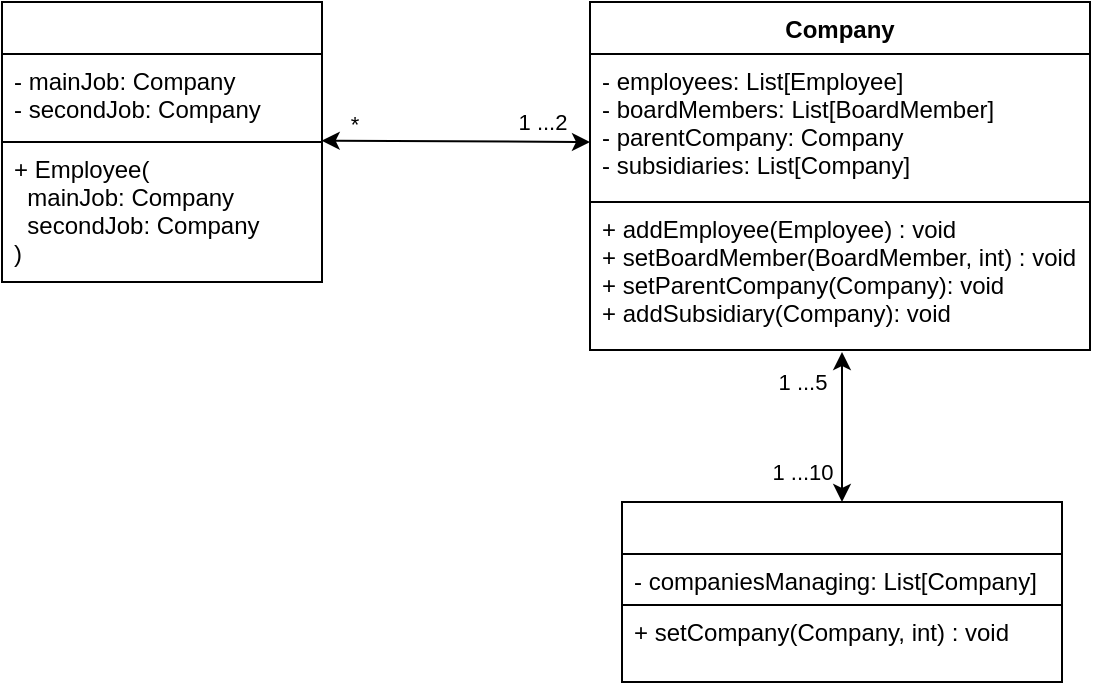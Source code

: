 <mxfile>
    <diagram name="ページ1" id="Caxo69pScAz0g_FV7Efw">
        <mxGraphModel dx="784" dy="626" grid="1" gridSize="10" guides="1" tooltips="1" connect="1" arrows="1" fold="1" page="1" pageScale="1" pageWidth="827" pageHeight="1169" math="0" shadow="0">
            <root>
                <mxCell id="0"/>
                <mxCell id="1" parent="0"/>
                <mxCell id="27" value="" style="group" vertex="1" connectable="0" parent="1">
                    <mxGeometry x="120" y="80" width="160" height="140" as="geometry"/>
                </mxCell>
                <mxCell id="8" value="Employee" style="swimlane;fontStyle=1;align=center;verticalAlign=top;childLayout=stackLayout;horizontal=1;startSize=26;horizontalStack=0;resizeParent=1;resizeParentMax=0;resizeLast=0;collapsible=1;marginBottom=0;fillColor=default;fontColor=#ffffff;strokeColor=default;swimlaneFillColor=default;" vertex="1" parent="27">
                    <mxGeometry width="160" height="70" as="geometry">
                        <mxRectangle x="50" y="100" width="100" height="30" as="alternateBounds"/>
                    </mxGeometry>
                </mxCell>
                <mxCell id="9" value="- mainJob: Company&#10;- secondJob: Company" style="text;strokeColor=none;fillColor=none;align=left;verticalAlign=top;spacingLeft=4;spacingRight=4;overflow=hidden;rotatable=0;points=[[0,0.5],[1,0.5]];portConstraint=eastwest;" vertex="1" parent="8">
                    <mxGeometry y="26" width="160" height="44" as="geometry"/>
                </mxCell>
                <mxCell id="24" value="+ Employee(&#10;  mainJob: Company&#10;  secondJob: Company&#10;)" style="text;strokeColor=default;fillColor=default;align=left;verticalAlign=top;spacingLeft=4;spacingRight=4;overflow=hidden;rotatable=0;points=[[0,0.5],[1,0.5]];portConstraint=eastwest;swimlaneFillColor=default;" vertex="1" parent="27">
                    <mxGeometry y="70" width="160" height="70" as="geometry"/>
                </mxCell>
                <mxCell id="29" value="" style="group;strokeColor=default;fillColor=default;" vertex="1" connectable="0" parent="1">
                    <mxGeometry x="414" y="80" width="250" height="174" as="geometry"/>
                </mxCell>
                <mxCell id="30" value="" style="group" vertex="1" connectable="0" parent="29">
                    <mxGeometry width="250" height="174" as="geometry"/>
                </mxCell>
                <mxCell id="20" value="Company" style="swimlane;fontStyle=1;align=center;verticalAlign=top;childLayout=stackLayout;horizontal=1;startSize=26;horizontalStack=0;resizeParent=1;resizeParentMax=0;resizeLast=0;collapsible=1;marginBottom=0;" vertex="1" parent="30">
                    <mxGeometry width="250" height="100" as="geometry"/>
                </mxCell>
                <mxCell id="21" value="- employees: List[Employee]&#10;- boardMembers: List[BoardMember]&#10;- parentCompany: Company&#10;- subsidiaries: List[Company]" style="text;strokeColor=none;fillColor=none;align=left;verticalAlign=top;spacingLeft=4;spacingRight=4;overflow=hidden;rotatable=0;points=[[0,0.5],[1,0.5]];portConstraint=eastwest;" vertex="1" parent="20">
                    <mxGeometry y="26" width="250" height="74" as="geometry"/>
                </mxCell>
                <mxCell id="28" value="+ addEmployee(Employee) : void&#10;+ setBoardMember(BoardMember, int) : void&#10;+ setParentCompany(Company): void&#10;+ addSubsidiary(Company): void" style="text;strokeColor=none;fillColor=none;align=left;verticalAlign=top;spacingLeft=4;spacingRight=4;overflow=hidden;rotatable=0;points=[[0,0.5],[1,0.5]];portConstraint=eastwest;" vertex="1" parent="30">
                    <mxGeometry y="100" width="250" height="74" as="geometry"/>
                </mxCell>
                <mxCell id="31" value="" style="group" vertex="1" connectable="0" parent="1">
                    <mxGeometry x="430" y="330" width="220" height="90" as="geometry"/>
                </mxCell>
                <mxCell id="32" value="BoardMember" style="swimlane;fontStyle=1;align=center;verticalAlign=top;childLayout=stackLayout;horizontal=1;startSize=26;horizontalStack=0;resizeParent=1;resizeParentMax=0;resizeLast=0;collapsible=1;marginBottom=0;fillColor=default;fontColor=#ffffff;strokeColor=default;swimlaneFillColor=default;" vertex="1" parent="31">
                    <mxGeometry width="220" height="51.5" as="geometry">
                        <mxRectangle x="50" y="100" width="100" height="30" as="alternateBounds"/>
                    </mxGeometry>
                </mxCell>
                <mxCell id="33" value="- companiesManaging: List[Company]" style="text;strokeColor=none;fillColor=none;align=left;verticalAlign=top;spacingLeft=4;spacingRight=4;overflow=hidden;rotatable=0;points=[[0,0.5],[1,0.5]];portConstraint=eastwest;" vertex="1" parent="32">
                    <mxGeometry y="26" width="220" height="25.5" as="geometry"/>
                </mxCell>
                <mxCell id="34" value="+ setCompany(Company, int) : void" style="text;strokeColor=default;fillColor=default;align=left;verticalAlign=top;spacingLeft=4;spacingRight=4;overflow=hidden;rotatable=0;points=[[0,0.5],[1,0.5]];portConstraint=eastwest;swimlaneFillColor=default;" vertex="1" parent="31">
                    <mxGeometry y="51.5" width="220" height="38.5" as="geometry"/>
                </mxCell>
                <mxCell id="36" value="" style="endArrow=classic;startArrow=classic;html=1;fontSize=11;exitX=0.999;exitY=0.985;exitDx=0;exitDy=0;exitPerimeter=0;" edge="1" parent="1" source="9">
                    <mxGeometry width="50" height="50" relative="1" as="geometry">
                        <mxPoint x="380" y="370" as="sourcePoint"/>
                        <mxPoint x="414" y="150" as="targetPoint"/>
                    </mxGeometry>
                </mxCell>
                <mxCell id="38" value="1 ...2" style="edgeLabel;html=1;align=center;verticalAlign=middle;resizable=0;points=[];fontSize=11;" vertex="1" connectable="0" parent="36">
                    <mxGeometry x="0.547" y="-1" relative="1" as="geometry">
                        <mxPoint x="6" y="-11" as="offset"/>
                    </mxGeometry>
                </mxCell>
                <mxCell id="39" value="*" style="edgeLabel;html=1;align=center;verticalAlign=middle;resizable=0;points=[];fontSize=11;" vertex="1" connectable="0" parent="36">
                    <mxGeometry x="-0.765" relative="1" as="geometry">
                        <mxPoint y="-9" as="offset"/>
                    </mxGeometry>
                </mxCell>
                <mxCell id="37" value="" style="endArrow=classic;startArrow=classic;html=1;fontSize=11;exitX=0.5;exitY=0;exitDx=0;exitDy=0;entryX=0.5;entryY=1.014;entryDx=0;entryDy=0;entryPerimeter=0;" edge="1" parent="1" source="32">
                    <mxGeometry width="50" height="50" relative="1" as="geometry">
                        <mxPoint x="539.46" y="330" as="sourcePoint"/>
                        <mxPoint x="540" y="255.036" as="targetPoint"/>
                    </mxGeometry>
                </mxCell>
                <mxCell id="43" value="1 ...5" style="edgeLabel;html=1;align=center;verticalAlign=middle;resizable=0;points=[];fontSize=11;" vertex="1" connectable="0" parent="37">
                    <mxGeometry x="0.719" y="2" relative="1" as="geometry">
                        <mxPoint x="-18" y="4" as="offset"/>
                    </mxGeometry>
                </mxCell>
                <mxCell id="44" value="1 ...10" style="text;html=1;align=center;verticalAlign=middle;resizable=0;points=[];autosize=1;strokeColor=none;fillColor=none;fontSize=11;" vertex="1" parent="1">
                    <mxGeometry x="495" y="300" width="50" height="30" as="geometry"/>
                </mxCell>
            </root>
        </mxGraphModel>
    </diagram>
</mxfile>
